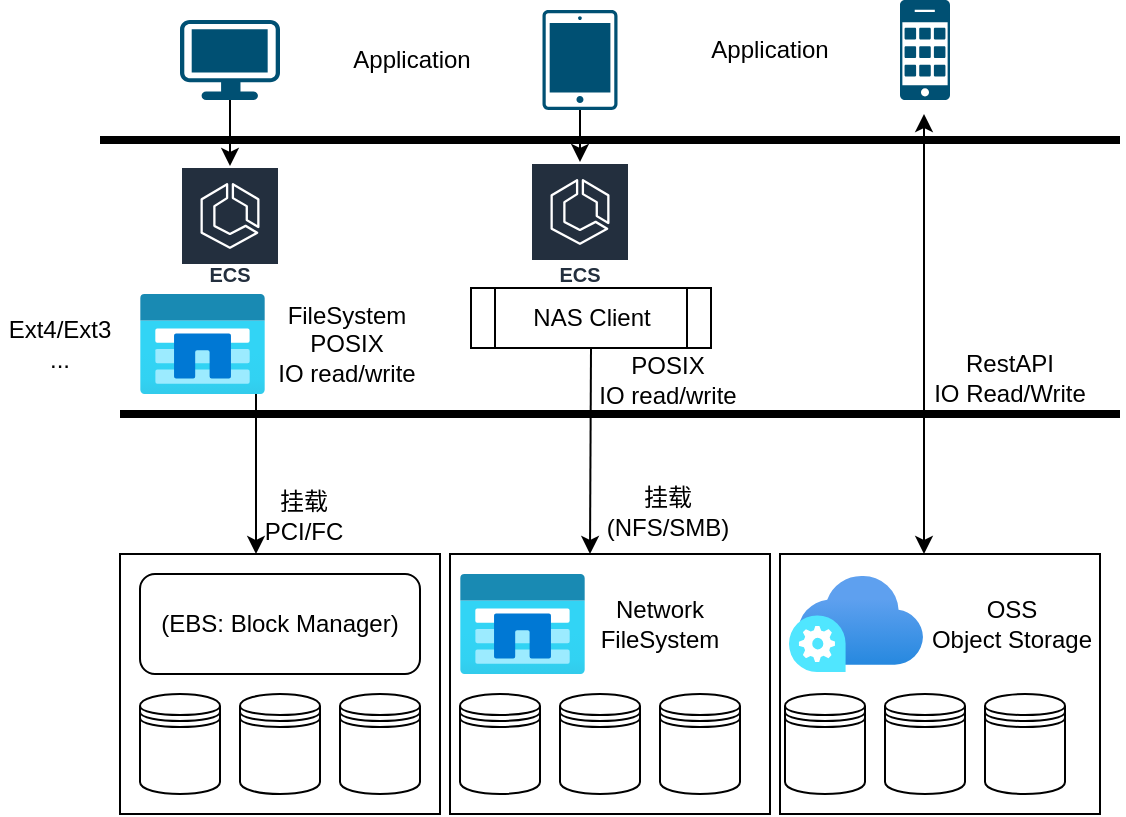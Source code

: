 <mxfile version="13.10.0" type="github">
  <diagram id="SH6KypQ4c033o2f8ejVJ" name="Page-1">
    <mxGraphModel dx="1138" dy="591" grid="1" gridSize="10" guides="1" tooltips="1" connect="1" arrows="1" fold="1" page="1" pageScale="1" pageWidth="850" pageHeight="1100" math="0" shadow="0">
      <root>
        <mxCell id="0" />
        <mxCell id="1" parent="0" />
        <mxCell id="h6BiR5mMiHGRbanZxWSa-58" value="" style="rounded=0;whiteSpace=wrap;html=1;" vertex="1" parent="1">
          <mxGeometry x="510" y="350" width="160" height="130" as="geometry" />
        </mxCell>
        <mxCell id="h6BiR5mMiHGRbanZxWSa-57" value="" style="rounded=0;whiteSpace=wrap;html=1;" vertex="1" parent="1">
          <mxGeometry x="345" y="350" width="160" height="130" as="geometry" />
        </mxCell>
        <mxCell id="h6BiR5mMiHGRbanZxWSa-30" value="" style="rounded=0;whiteSpace=wrap;html=1;" vertex="1" parent="1">
          <mxGeometry x="180" y="350" width="160" height="130" as="geometry" />
        </mxCell>
        <mxCell id="h6BiR5mMiHGRbanZxWSa-2" value="" style="points=[[0.03,0.03,0],[0.5,0,0],[0.97,0.03,0],[1,0.4,0],[0.97,0.745,0],[0.5,1,0],[0.03,0.745,0],[0,0.4,0]];verticalLabelPosition=bottom;html=1;verticalAlign=top;aspect=fixed;align=center;pointerEvents=1;shape=mxgraph.cisco19.workstation;fillColor=#005073;strokeColor=none;" vertex="1" parent="1">
          <mxGeometry x="210" y="83" width="50" height="40" as="geometry" />
        </mxCell>
        <mxCell id="h6BiR5mMiHGRbanZxWSa-3" value="" style="points=[[0.015,0.015,0],[0.985,0.015,0],[0.985,0.985,0],[0.015,0.985,0],[0.25,0,0],[0.5,0,0],[0.75,0,0],[1,0.25,0],[1,0.5,0],[1,0.75,0],[0.75,1,0],[0.5,1,0],[0.25,1,0],[0,0.75,0],[0,0.5,0],[0,0.25,0]];verticalLabelPosition=bottom;html=1;verticalAlign=top;aspect=fixed;align=center;pointerEvents=1;shape=mxgraph.cisco19.handheld;fillColor=#005073;strokeColor=none;" vertex="1" parent="1">
          <mxGeometry x="391.25" y="78" width="37.5" height="50" as="geometry" />
        </mxCell>
        <mxCell id="h6BiR5mMiHGRbanZxWSa-4" value="" style="points=[[0.015,0.015,0],[0.985,0.015,0],[0.985,0.985,0],[0.015,0.985,0],[0.25,0,0],[0.5,0,0],[0.75,0,0],[1,0.25,0],[1,0.5,0],[1,0.75,0],[0.75,1,0],[0.5,1,0],[0.25,1,0],[0,0.75,0],[0,0.5,0],[0,0.25,0]];verticalLabelPosition=bottom;html=1;verticalAlign=top;aspect=fixed;align=center;pointerEvents=1;shape=mxgraph.cisco19.cell_phone;fillColor=#005073;strokeColor=none;" vertex="1" parent="1">
          <mxGeometry x="570" y="73" width="25" height="50" as="geometry" />
        </mxCell>
        <mxCell id="h6BiR5mMiHGRbanZxWSa-6" value="" style="line;strokeWidth=4;html=1;perimeter=backbonePerimeter;points=[];outlineConnect=0;" vertex="1" parent="1">
          <mxGeometry x="170" y="138" width="510" height="10" as="geometry" />
        </mxCell>
        <mxCell id="h6BiR5mMiHGRbanZxWSa-9" value="" style="shape=datastore;whiteSpace=wrap;html=1;" vertex="1" parent="1">
          <mxGeometry x="190" y="420" width="40" height="50" as="geometry" />
        </mxCell>
        <mxCell id="h6BiR5mMiHGRbanZxWSa-10" value="" style="shape=datastore;whiteSpace=wrap;html=1;" vertex="1" parent="1">
          <mxGeometry x="240" y="420" width="40" height="50" as="geometry" />
        </mxCell>
        <mxCell id="h6BiR5mMiHGRbanZxWSa-11" value="" style="shape=datastore;whiteSpace=wrap;html=1;" vertex="1" parent="1">
          <mxGeometry x="290" y="420" width="40" height="50" as="geometry" />
        </mxCell>
        <mxCell id="h6BiR5mMiHGRbanZxWSa-12" value="" style="shape=datastore;whiteSpace=wrap;html=1;" vertex="1" parent="1">
          <mxGeometry x="350" y="420" width="40" height="50" as="geometry" />
        </mxCell>
        <mxCell id="h6BiR5mMiHGRbanZxWSa-13" value="" style="shape=datastore;whiteSpace=wrap;html=1;" vertex="1" parent="1">
          <mxGeometry x="400" y="420" width="40" height="50" as="geometry" />
        </mxCell>
        <mxCell id="h6BiR5mMiHGRbanZxWSa-14" value="" style="shape=datastore;whiteSpace=wrap;html=1;" vertex="1" parent="1">
          <mxGeometry x="450" y="420" width="40" height="50" as="geometry" />
        </mxCell>
        <mxCell id="h6BiR5mMiHGRbanZxWSa-16" value="(EBS: Block Manager)" style="rounded=1;whiteSpace=wrap;html=1;" vertex="1" parent="1">
          <mxGeometry x="190" y="360" width="140" height="50" as="geometry" />
        </mxCell>
        <mxCell id="h6BiR5mMiHGRbanZxWSa-18" value="" style="shape=datastore;whiteSpace=wrap;html=1;" vertex="1" parent="1">
          <mxGeometry x="512.5" y="420" width="40" height="50" as="geometry" />
        </mxCell>
        <mxCell id="h6BiR5mMiHGRbanZxWSa-19" value="" style="shape=datastore;whiteSpace=wrap;html=1;" vertex="1" parent="1">
          <mxGeometry x="562.5" y="420" width="40" height="50" as="geometry" />
        </mxCell>
        <mxCell id="h6BiR5mMiHGRbanZxWSa-20" value="" style="shape=datastore;whiteSpace=wrap;html=1;" vertex="1" parent="1">
          <mxGeometry x="612.5" y="420" width="40" height="50" as="geometry" />
        </mxCell>
        <mxCell id="h6BiR5mMiHGRbanZxWSa-22" value="" style="aspect=fixed;html=1;points=[];align=center;image;fontSize=12;image=img/lib/azure2/storage/Data_Box_Edge.svg;" vertex="1" parent="1">
          <mxGeometry x="514.5" y="361" width="67" height="48" as="geometry" />
        </mxCell>
        <mxCell id="h6BiR5mMiHGRbanZxWSa-25" value="" style="group" vertex="1" connectable="0" parent="1">
          <mxGeometry x="350" y="360" width="131" height="50" as="geometry" />
        </mxCell>
        <mxCell id="h6BiR5mMiHGRbanZxWSa-23" value="" style="aspect=fixed;html=1;points=[];align=center;image;fontSize=12;image=img/lib/azure2/storage/Azure_NetApp_Files.svg;" vertex="1" parent="h6BiR5mMiHGRbanZxWSa-25">
          <mxGeometry width="62.5" height="50" as="geometry" />
        </mxCell>
        <mxCell id="h6BiR5mMiHGRbanZxWSa-24" value="Network&lt;br&gt;FileSystem" style="text;html=1;strokeColor=none;fillColor=none;align=center;verticalAlign=middle;whiteSpace=wrap;rounded=0;" vertex="1" parent="h6BiR5mMiHGRbanZxWSa-25">
          <mxGeometry x="69" y="15" width="62" height="20" as="geometry" />
        </mxCell>
        <mxCell id="h6BiR5mMiHGRbanZxWSa-26" value="" style="group" vertex="1" connectable="0" parent="1">
          <mxGeometry x="190" y="220" width="150" height="50" as="geometry" />
        </mxCell>
        <mxCell id="h6BiR5mMiHGRbanZxWSa-27" value="" style="aspect=fixed;html=1;points=[];align=center;image;fontSize=12;image=img/lib/azure2/storage/Azure_NetApp_Files.svg;" vertex="1" parent="h6BiR5mMiHGRbanZxWSa-26">
          <mxGeometry width="62.5" height="50" as="geometry" />
        </mxCell>
        <mxCell id="h6BiR5mMiHGRbanZxWSa-28" value="FileSystem&lt;br&gt;POSIX&lt;br&gt;IO read/write" style="text;html=1;strokeColor=none;fillColor=none;align=center;verticalAlign=middle;whiteSpace=wrap;rounded=0;" vertex="1" parent="h6BiR5mMiHGRbanZxWSa-26">
          <mxGeometry x="63" y="15" width="81" height="20" as="geometry" />
        </mxCell>
        <mxCell id="h6BiR5mMiHGRbanZxWSa-29" value="OSS&lt;br&gt;Object Storage" style="text;html=1;strokeColor=none;fillColor=none;align=center;verticalAlign=middle;whiteSpace=wrap;rounded=0;" vertex="1" parent="1">
          <mxGeometry x="580.5" y="375" width="90" height="20" as="geometry" />
        </mxCell>
        <mxCell id="h6BiR5mMiHGRbanZxWSa-36" value="" style="line;strokeWidth=4;html=1;perimeter=backbonePerimeter;points=[];outlineConnect=0;" vertex="1" parent="1">
          <mxGeometry x="180" y="275" width="500" height="10" as="geometry" />
        </mxCell>
        <mxCell id="h6BiR5mMiHGRbanZxWSa-39" value="ECS" style="outlineConnect=0;fontColor=#232F3E;gradientColor=none;strokeColor=#ffffff;fillColor=#232F3E;dashed=0;verticalLabelPosition=middle;verticalAlign=bottom;align=center;html=1;whiteSpace=wrap;fontSize=10;fontStyle=1;spacing=3;shape=mxgraph.aws4.productIcon;prIcon=mxgraph.aws4.ecs;" vertex="1" parent="1">
          <mxGeometry x="210" y="156" width="50" height="64" as="geometry" />
        </mxCell>
        <mxCell id="h6BiR5mMiHGRbanZxWSa-40" value="&lt;span&gt;ECS&lt;/span&gt;" style="outlineConnect=0;fontColor=#232F3E;gradientColor=none;strokeColor=#ffffff;fillColor=#232F3E;dashed=0;verticalLabelPosition=middle;verticalAlign=bottom;align=center;html=1;whiteSpace=wrap;fontSize=10;fontStyle=1;spacing=3;shape=mxgraph.aws4.productIcon;prIcon=mxgraph.aws4.ecs;" vertex="1" parent="1">
          <mxGeometry x="385" y="154" width="50" height="66" as="geometry" />
        </mxCell>
        <mxCell id="h6BiR5mMiHGRbanZxWSa-42" value="" style="endArrow=classic;html=1;exitX=0.5;exitY=1;exitDx=0;exitDy=0;exitPerimeter=0;" edge="1" parent="1" source="h6BiR5mMiHGRbanZxWSa-2" target="h6BiR5mMiHGRbanZxWSa-39">
          <mxGeometry width="50" height="50" relative="1" as="geometry">
            <mxPoint x="530" y="280" as="sourcePoint" />
            <mxPoint x="580" y="230" as="targetPoint" />
          </mxGeometry>
        </mxCell>
        <mxCell id="h6BiR5mMiHGRbanZxWSa-43" value="" style="endArrow=classic;html=1;exitX=0.928;exitY=1;exitDx=0;exitDy=0;exitPerimeter=0;" edge="1" parent="1" source="h6BiR5mMiHGRbanZxWSa-27">
          <mxGeometry width="50" height="50" relative="1" as="geometry">
            <mxPoint x="530" y="280" as="sourcePoint" />
            <mxPoint x="248" y="350" as="targetPoint" />
          </mxGeometry>
        </mxCell>
        <mxCell id="h6BiR5mMiHGRbanZxWSa-44" value="Application" style="text;html=1;strokeColor=none;fillColor=none;align=center;verticalAlign=middle;whiteSpace=wrap;rounded=0;" vertex="1" parent="1">
          <mxGeometry x="291" y="93" width="70" height="20" as="geometry" />
        </mxCell>
        <mxCell id="h6BiR5mMiHGRbanZxWSa-49" value="" style="endArrow=classic;html=1;exitX=0.5;exitY=1;exitDx=0;exitDy=0;exitPerimeter=0;" edge="1" parent="1" source="h6BiR5mMiHGRbanZxWSa-3" target="h6BiR5mMiHGRbanZxWSa-40">
          <mxGeometry width="50" height="50" relative="1" as="geometry">
            <mxPoint x="530" y="270" as="sourcePoint" />
            <mxPoint x="580" y="220" as="targetPoint" />
          </mxGeometry>
        </mxCell>
        <mxCell id="h6BiR5mMiHGRbanZxWSa-52" value="" style="endArrow=classic;html=1;exitX=0.5;exitY=1;exitDx=0;exitDy=0;" edge="1" parent="1" source="h6BiR5mMiHGRbanZxWSa-60">
          <mxGeometry width="50" height="50" relative="1" as="geometry">
            <mxPoint x="415" y="300" as="sourcePoint" />
            <mxPoint x="415" y="350" as="targetPoint" />
          </mxGeometry>
        </mxCell>
        <mxCell id="h6BiR5mMiHGRbanZxWSa-53" value="" style="endArrow=classic;startArrow=classic;html=1;" edge="1" parent="1">
          <mxGeometry width="50" height="50" relative="1" as="geometry">
            <mxPoint x="582" y="350" as="sourcePoint" />
            <mxPoint x="582" y="130" as="targetPoint" />
          </mxGeometry>
        </mxCell>
        <mxCell id="h6BiR5mMiHGRbanZxWSa-54" value="挂载&lt;br&gt;PCI/FC" style="text;html=1;strokeColor=none;fillColor=none;align=center;verticalAlign=middle;whiteSpace=wrap;rounded=0;" vertex="1" parent="1">
          <mxGeometry x="252" y="321" width="40" height="20" as="geometry" />
        </mxCell>
        <mxCell id="h6BiR5mMiHGRbanZxWSa-55" value="挂载(NFS/SMB)" style="text;html=1;strokeColor=none;fillColor=none;align=center;verticalAlign=middle;whiteSpace=wrap;rounded=0;" vertex="1" parent="1">
          <mxGeometry x="418" y="319" width="72" height="20" as="geometry" />
        </mxCell>
        <mxCell id="h6BiR5mMiHGRbanZxWSa-56" value="Application" style="text;html=1;strokeColor=none;fillColor=none;align=center;verticalAlign=middle;whiteSpace=wrap;rounded=0;" vertex="1" parent="1">
          <mxGeometry x="470" y="88" width="70" height="20" as="geometry" />
        </mxCell>
        <mxCell id="h6BiR5mMiHGRbanZxWSa-60" value="NAS Client" style="shape=process;whiteSpace=wrap;html=1;backgroundOutline=1;" vertex="1" parent="1">
          <mxGeometry x="355.5" y="217" width="120" height="30" as="geometry" />
        </mxCell>
        <mxCell id="h6BiR5mMiHGRbanZxWSa-63" value="POSIX&lt;br&gt;IO read/write" style="text;html=1;strokeColor=none;fillColor=none;align=center;verticalAlign=middle;whiteSpace=wrap;rounded=0;" vertex="1" parent="1">
          <mxGeometry x="415" y="253" width="78" height="20" as="geometry" />
        </mxCell>
        <mxCell id="h6BiR5mMiHGRbanZxWSa-64" value="RestAPI&lt;br&gt;IO Read/Write" style="text;html=1;strokeColor=none;fillColor=none;align=center;verticalAlign=middle;whiteSpace=wrap;rounded=0;" vertex="1" parent="1">
          <mxGeometry x="585.5" y="252" width="78" height="20" as="geometry" />
        </mxCell>
        <mxCell id="h6BiR5mMiHGRbanZxWSa-66" value="&lt;span style=&quot;background-color: rgb(255 , 255 , 255)&quot;&gt;Ext4/Ext3&lt;/span&gt;&lt;br&gt;&lt;span style=&quot;background-color: rgb(255 , 255 , 255)&quot;&gt;...&lt;/span&gt;" style="text;html=1;strokeColor=none;fillColor=none;align=center;verticalAlign=middle;whiteSpace=wrap;rounded=0;" vertex="1" parent="1">
          <mxGeometry x="120" y="235" width="60" height="20" as="geometry" />
        </mxCell>
      </root>
    </mxGraphModel>
  </diagram>
</mxfile>
